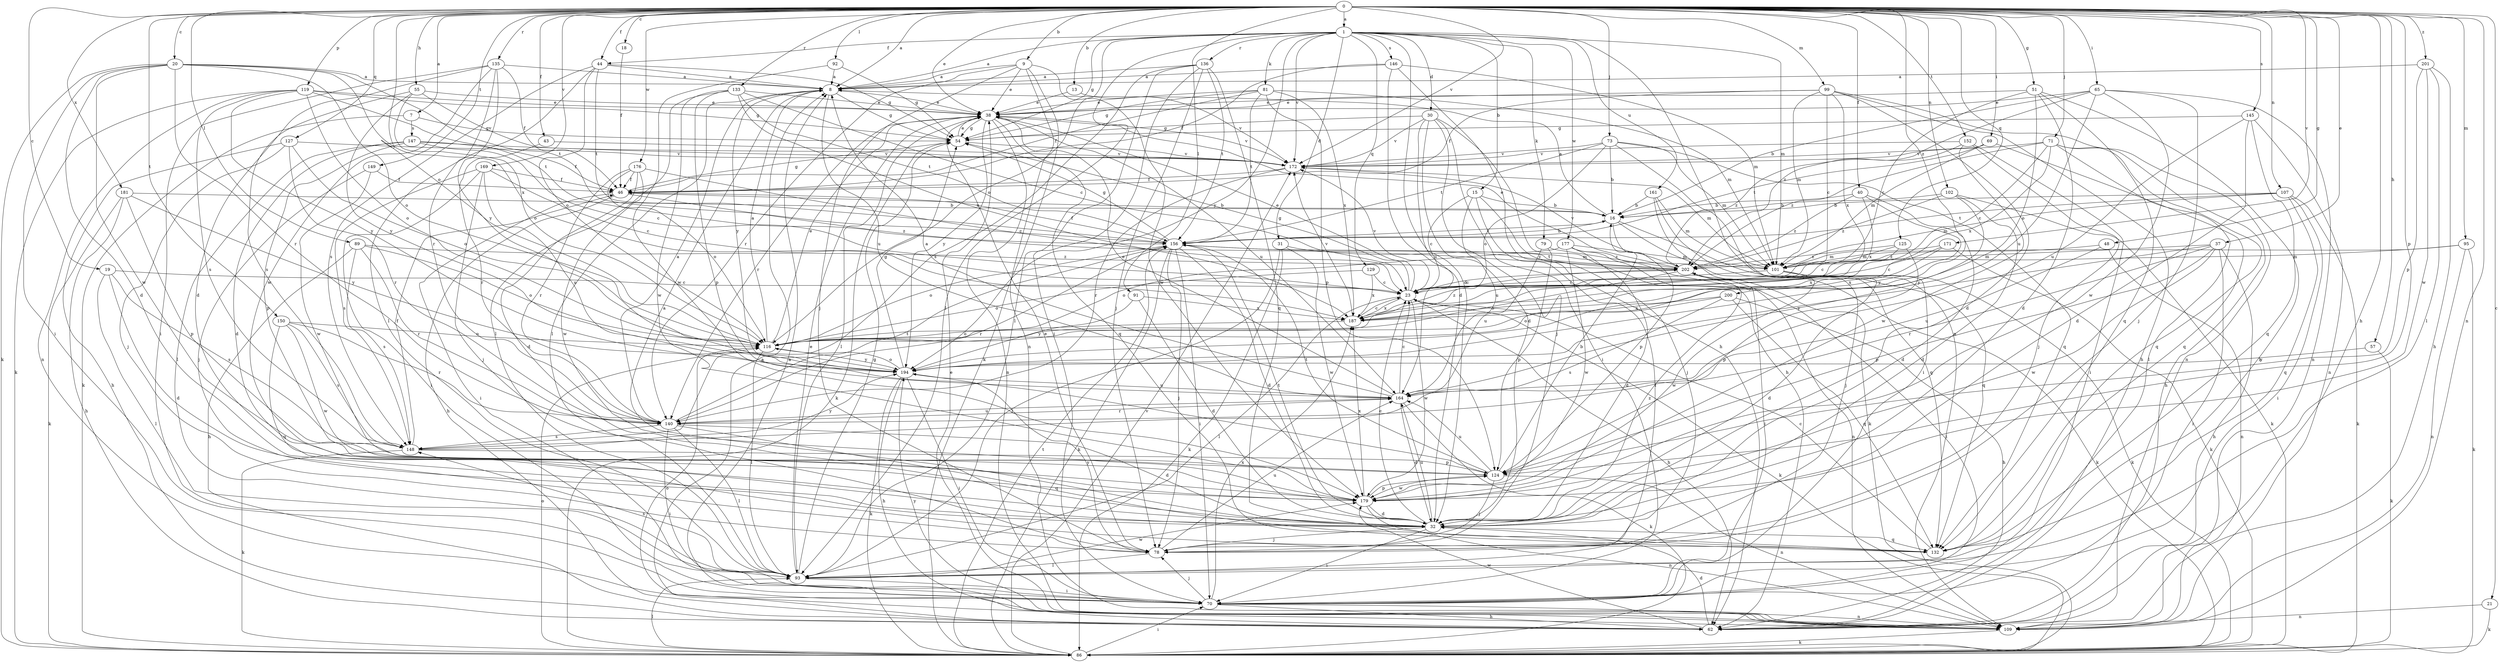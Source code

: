 strict digraph  {
0;
1;
7;
8;
9;
13;
15;
16;
18;
19;
20;
21;
23;
30;
31;
32;
37;
38;
40;
43;
44;
46;
48;
51;
54;
55;
57;
62;
65;
69;
70;
71;
73;
78;
79;
81;
86;
89;
91;
92;
93;
95;
99;
101;
102;
107;
109;
116;
119;
124;
125;
127;
129;
132;
133;
135;
136;
140;
145;
146;
147;
148;
149;
150;
152;
156;
161;
164;
169;
171;
172;
176;
177;
179;
181;
187;
194;
200;
201;
202;
0 -> 1  [label=a];
0 -> 7  [label=a];
0 -> 8  [label=a];
0 -> 9  [label=b];
0 -> 13  [label=b];
0 -> 18  [label=c];
0 -> 19  [label=c];
0 -> 20  [label=c];
0 -> 21  [label=c];
0 -> 37  [label=e];
0 -> 38  [label=e];
0 -> 40  [label=f];
0 -> 43  [label=f];
0 -> 44  [label=f];
0 -> 48  [label=g];
0 -> 51  [label=g];
0 -> 55  [label=h];
0 -> 57  [label=h];
0 -> 62  [label=h];
0 -> 65  [label=i];
0 -> 69  [label=i];
0 -> 71  [label=j];
0 -> 73  [label=j];
0 -> 89  [label=l];
0 -> 91  [label=l];
0 -> 92  [label=l];
0 -> 95  [label=m];
0 -> 99  [label=m];
0 -> 102  [label=n];
0 -> 107  [label=n];
0 -> 109  [label=n];
0 -> 116  [label=o];
0 -> 119  [label=p];
0 -> 124  [label=p];
0 -> 125  [label=q];
0 -> 127  [label=q];
0 -> 133  [label=r];
0 -> 135  [label=r];
0 -> 145  [label=s];
0 -> 149  [label=t];
0 -> 150  [label=t];
0 -> 152  [label=t];
0 -> 169  [label=v];
0 -> 171  [label=v];
0 -> 172  [label=v];
0 -> 176  [label=w];
0 -> 181  [label=x];
0 -> 200  [label=z];
0 -> 201  [label=z];
1 -> 8  [label=a];
1 -> 15  [label=b];
1 -> 30  [label=d];
1 -> 31  [label=d];
1 -> 32  [label=d];
1 -> 44  [label=f];
1 -> 54  [label=g];
1 -> 79  [label=k];
1 -> 81  [label=k];
1 -> 93  [label=l];
1 -> 101  [label=m];
1 -> 109  [label=n];
1 -> 116  [label=o];
1 -> 129  [label=q];
1 -> 136  [label=r];
1 -> 146  [label=s];
1 -> 161  [label=u];
1 -> 172  [label=v];
1 -> 177  [label=w];
1 -> 194  [label=y];
7 -> 54  [label=g];
7 -> 86  [label=k];
7 -> 147  [label=s];
8 -> 38  [label=e];
8 -> 54  [label=g];
8 -> 93  [label=l];
8 -> 164  [label=u];
8 -> 194  [label=y];
9 -> 8  [label=a];
9 -> 38  [label=e];
9 -> 78  [label=j];
9 -> 86  [label=k];
9 -> 109  [label=n];
9 -> 140  [label=r];
9 -> 179  [label=w];
13 -> 38  [label=e];
13 -> 172  [label=v];
15 -> 16  [label=b];
15 -> 23  [label=c];
15 -> 78  [label=j];
15 -> 93  [label=l];
15 -> 164  [label=u];
16 -> 8  [label=a];
16 -> 78  [label=j];
16 -> 124  [label=p];
16 -> 132  [label=q];
16 -> 156  [label=t];
18 -> 46  [label=f];
19 -> 23  [label=c];
19 -> 32  [label=d];
19 -> 93  [label=l];
19 -> 148  [label=s];
20 -> 8  [label=a];
20 -> 32  [label=d];
20 -> 70  [label=i];
20 -> 86  [label=k];
20 -> 116  [label=o];
20 -> 140  [label=r];
20 -> 156  [label=t];
20 -> 179  [label=w];
20 -> 187  [label=x];
21 -> 86  [label=k];
21 -> 109  [label=n];
23 -> 38  [label=e];
23 -> 54  [label=g];
23 -> 62  [label=h];
23 -> 86  [label=k];
23 -> 93  [label=l];
23 -> 172  [label=v];
23 -> 179  [label=w];
23 -> 187  [label=x];
30 -> 32  [label=d];
30 -> 54  [label=g];
30 -> 62  [label=h];
30 -> 70  [label=i];
30 -> 78  [label=j];
30 -> 164  [label=u];
30 -> 172  [label=v];
31 -> 86  [label=k];
31 -> 93  [label=l];
31 -> 101  [label=m];
31 -> 179  [label=w];
32 -> 8  [label=a];
32 -> 23  [label=c];
32 -> 70  [label=i];
32 -> 78  [label=j];
32 -> 132  [label=q];
32 -> 156  [label=t];
32 -> 164  [label=u];
32 -> 202  [label=z];
37 -> 62  [label=h];
37 -> 70  [label=i];
37 -> 101  [label=m];
37 -> 124  [label=p];
37 -> 140  [label=r];
37 -> 179  [label=w];
37 -> 194  [label=y];
38 -> 54  [label=g];
38 -> 93  [label=l];
38 -> 109  [label=n];
38 -> 132  [label=q];
38 -> 140  [label=r];
38 -> 164  [label=u];
38 -> 172  [label=v];
38 -> 194  [label=y];
40 -> 16  [label=b];
40 -> 32  [label=d];
40 -> 187  [label=x];
40 -> 194  [label=y];
40 -> 202  [label=z];
43 -> 140  [label=r];
43 -> 172  [label=v];
44 -> 8  [label=a];
44 -> 54  [label=g];
44 -> 93  [label=l];
44 -> 116  [label=o];
44 -> 148  [label=s];
44 -> 156  [label=t];
46 -> 16  [label=b];
46 -> 54  [label=g];
46 -> 62  [label=h];
46 -> 70  [label=i];
46 -> 202  [label=z];
48 -> 101  [label=m];
48 -> 109  [label=n];
48 -> 164  [label=u];
51 -> 23  [label=c];
51 -> 32  [label=d];
51 -> 38  [label=e];
51 -> 62  [label=h];
51 -> 116  [label=o];
51 -> 132  [label=q];
54 -> 38  [label=e];
54 -> 86  [label=k];
54 -> 172  [label=v];
55 -> 38  [label=e];
55 -> 116  [label=o];
55 -> 148  [label=s];
55 -> 172  [label=v];
55 -> 194  [label=y];
57 -> 86  [label=k];
57 -> 194  [label=y];
62 -> 8  [label=a];
62 -> 32  [label=d];
62 -> 179  [label=w];
65 -> 16  [label=b];
65 -> 38  [label=e];
65 -> 78  [label=j];
65 -> 109  [label=n];
65 -> 164  [label=u];
65 -> 179  [label=w];
65 -> 202  [label=z];
69 -> 101  [label=m];
69 -> 132  [label=q];
69 -> 156  [label=t];
69 -> 172  [label=v];
70 -> 62  [label=h];
70 -> 78  [label=j];
70 -> 109  [label=n];
70 -> 187  [label=x];
71 -> 23  [label=c];
71 -> 62  [label=h];
71 -> 93  [label=l];
71 -> 132  [label=q];
71 -> 172  [label=v];
71 -> 187  [label=x];
71 -> 202  [label=z];
73 -> 16  [label=b];
73 -> 70  [label=i];
73 -> 101  [label=m];
73 -> 116  [label=o];
73 -> 132  [label=q];
73 -> 156  [label=t];
73 -> 172  [label=v];
78 -> 38  [label=e];
78 -> 93  [label=l];
78 -> 164  [label=u];
78 -> 194  [label=y];
79 -> 124  [label=p];
79 -> 164  [label=u];
79 -> 202  [label=z];
81 -> 38  [label=e];
81 -> 46  [label=f];
81 -> 54  [label=g];
81 -> 101  [label=m];
81 -> 124  [label=p];
81 -> 156  [label=t];
81 -> 187  [label=x];
86 -> 70  [label=i];
86 -> 93  [label=l];
86 -> 116  [label=o];
86 -> 156  [label=t];
86 -> 172  [label=v];
89 -> 62  [label=h];
89 -> 116  [label=o];
89 -> 140  [label=r];
89 -> 148  [label=s];
89 -> 202  [label=z];
91 -> 32  [label=d];
91 -> 187  [label=x];
91 -> 194  [label=y];
92 -> 8  [label=a];
92 -> 54  [label=g];
92 -> 179  [label=w];
93 -> 38  [label=e];
93 -> 54  [label=g];
93 -> 70  [label=i];
93 -> 148  [label=s];
93 -> 179  [label=w];
95 -> 86  [label=k];
95 -> 101  [label=m];
95 -> 109  [label=n];
95 -> 202  [label=z];
99 -> 23  [label=c];
99 -> 32  [label=d];
99 -> 38  [label=e];
99 -> 46  [label=f];
99 -> 62  [label=h];
99 -> 101  [label=m];
99 -> 109  [label=n];
99 -> 187  [label=x];
101 -> 23  [label=c];
101 -> 32  [label=d];
101 -> 86  [label=k];
101 -> 179  [label=w];
102 -> 16  [label=b];
102 -> 32  [label=d];
102 -> 86  [label=k];
102 -> 194  [label=y];
102 -> 202  [label=z];
107 -> 16  [label=b];
107 -> 70  [label=i];
107 -> 86  [label=k];
107 -> 101  [label=m];
107 -> 132  [label=q];
107 -> 156  [label=t];
109 -> 8  [label=a];
109 -> 38  [label=e];
109 -> 86  [label=k];
109 -> 116  [label=o];
109 -> 194  [label=y];
116 -> 8  [label=a];
116 -> 38  [label=e];
116 -> 93  [label=l];
116 -> 194  [label=y];
119 -> 38  [label=e];
119 -> 54  [label=g];
119 -> 86  [label=k];
119 -> 109  [label=n];
119 -> 116  [label=o];
119 -> 148  [label=s];
119 -> 156  [label=t];
119 -> 194  [label=y];
124 -> 16  [label=b];
124 -> 78  [label=j];
124 -> 109  [label=n];
124 -> 156  [label=t];
124 -> 164  [label=u];
124 -> 179  [label=w];
125 -> 23  [label=c];
125 -> 124  [label=p];
125 -> 187  [label=x];
125 -> 202  [label=z];
127 -> 62  [label=h];
127 -> 78  [label=j];
127 -> 116  [label=o];
127 -> 140  [label=r];
127 -> 172  [label=v];
129 -> 23  [label=c];
129 -> 116  [label=o];
129 -> 187  [label=x];
132 -> 23  [label=c];
133 -> 23  [label=c];
133 -> 38  [label=e];
133 -> 93  [label=l];
133 -> 124  [label=p];
133 -> 156  [label=t];
133 -> 179  [label=w];
133 -> 187  [label=x];
135 -> 8  [label=a];
135 -> 32  [label=d];
135 -> 46  [label=f];
135 -> 70  [label=i];
135 -> 140  [label=r];
135 -> 179  [label=w];
135 -> 194  [label=y];
136 -> 8  [label=a];
136 -> 70  [label=i];
136 -> 78  [label=j];
136 -> 93  [label=l];
136 -> 132  [label=q];
136 -> 148  [label=s];
136 -> 156  [label=t];
140 -> 8  [label=a];
140 -> 32  [label=d];
140 -> 70  [label=i];
140 -> 93  [label=l];
140 -> 132  [label=q];
140 -> 148  [label=s];
140 -> 156  [label=t];
140 -> 164  [label=u];
145 -> 32  [label=d];
145 -> 54  [label=g];
145 -> 109  [label=n];
145 -> 132  [label=q];
145 -> 164  [label=u];
146 -> 8  [label=a];
146 -> 32  [label=d];
146 -> 46  [label=f];
146 -> 62  [label=h];
146 -> 101  [label=m];
147 -> 23  [label=c];
147 -> 32  [label=d];
147 -> 46  [label=f];
147 -> 93  [label=l];
147 -> 124  [label=p];
147 -> 172  [label=v];
148 -> 46  [label=f];
148 -> 86  [label=k];
148 -> 124  [label=p];
148 -> 194  [label=y];
149 -> 46  [label=f];
149 -> 78  [label=j];
149 -> 179  [label=w];
150 -> 116  [label=o];
150 -> 132  [label=q];
150 -> 140  [label=r];
150 -> 148  [label=s];
150 -> 179  [label=w];
152 -> 70  [label=i];
152 -> 78  [label=j];
152 -> 172  [label=v];
152 -> 179  [label=w];
152 -> 202  [label=z];
156 -> 16  [label=b];
156 -> 32  [label=d];
156 -> 46  [label=f];
156 -> 54  [label=g];
156 -> 70  [label=i];
156 -> 78  [label=j];
156 -> 86  [label=k];
156 -> 116  [label=o];
156 -> 140  [label=r];
156 -> 202  [label=z];
161 -> 16  [label=b];
161 -> 86  [label=k];
161 -> 101  [label=m];
161 -> 132  [label=q];
164 -> 8  [label=a];
164 -> 23  [label=c];
164 -> 32  [label=d];
164 -> 38  [label=e];
164 -> 86  [label=k];
164 -> 140  [label=r];
169 -> 23  [label=c];
169 -> 46  [label=f];
169 -> 70  [label=i];
169 -> 78  [label=j];
169 -> 148  [label=s];
169 -> 164  [label=u];
171 -> 23  [label=c];
171 -> 86  [label=k];
171 -> 101  [label=m];
171 -> 187  [label=x];
172 -> 46  [label=f];
172 -> 101  [label=m];
172 -> 140  [label=r];
176 -> 23  [label=c];
176 -> 32  [label=d];
176 -> 46  [label=f];
176 -> 116  [label=o];
176 -> 140  [label=r];
176 -> 179  [label=w];
177 -> 32  [label=d];
177 -> 70  [label=i];
177 -> 101  [label=m];
177 -> 109  [label=n];
177 -> 116  [label=o];
177 -> 179  [label=w];
179 -> 32  [label=d];
179 -> 109  [label=n];
179 -> 124  [label=p];
179 -> 187  [label=x];
181 -> 16  [label=b];
181 -> 62  [label=h];
181 -> 86  [label=k];
181 -> 124  [label=p];
181 -> 194  [label=y];
187 -> 23  [label=c];
187 -> 116  [label=o];
187 -> 172  [label=v];
187 -> 202  [label=z];
194 -> 54  [label=g];
194 -> 62  [label=h];
194 -> 70  [label=i];
194 -> 86  [label=k];
194 -> 116  [label=o];
194 -> 164  [label=u];
200 -> 62  [label=h];
200 -> 116  [label=o];
200 -> 132  [label=q];
200 -> 148  [label=s];
200 -> 187  [label=x];
201 -> 8  [label=a];
201 -> 62  [label=h];
201 -> 93  [label=l];
201 -> 124  [label=p];
201 -> 179  [label=w];
202 -> 23  [label=c];
202 -> 38  [label=e];
202 -> 70  [label=i];
202 -> 86  [label=k];
202 -> 116  [label=o];
202 -> 156  [label=t];
202 -> 172  [label=v];
}
